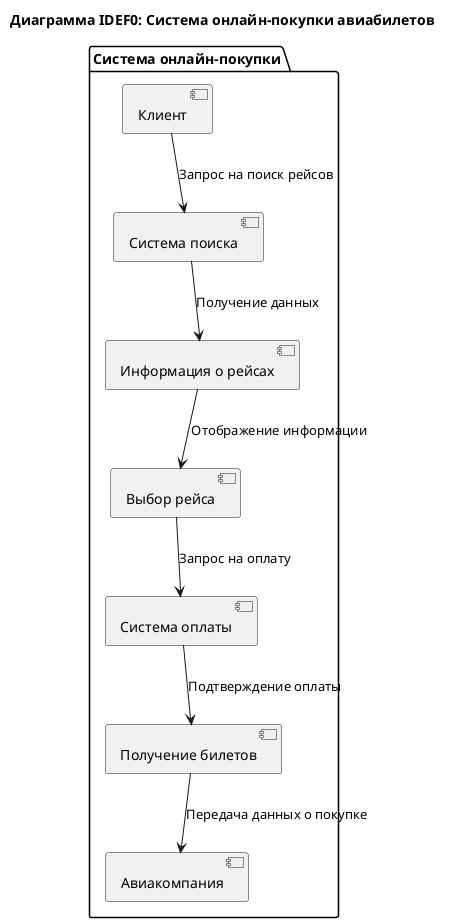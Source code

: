 @startuml labaa4
title Диаграмма IDEF0: Система онлайн-покупки авиабилетов

package "Система онлайн-покупки" {
    [Клиент] --> [Система поиска] : Запрос на поиск рейсов
    [Система поиска] --> [Информация о рейсах] : Получение данных
    [Информация о рейсах] --> [Выбор рейса] : Отображение информации
    [Выбор рейса] --> [Система оплаты] : Запрос на оплату
    [Система оплаты] --> [Получение билетов] : Подтверждение оплаты
    [Получение билетов] --> [Авиакомпания] : Передача данных о покупке
}
@enduml
